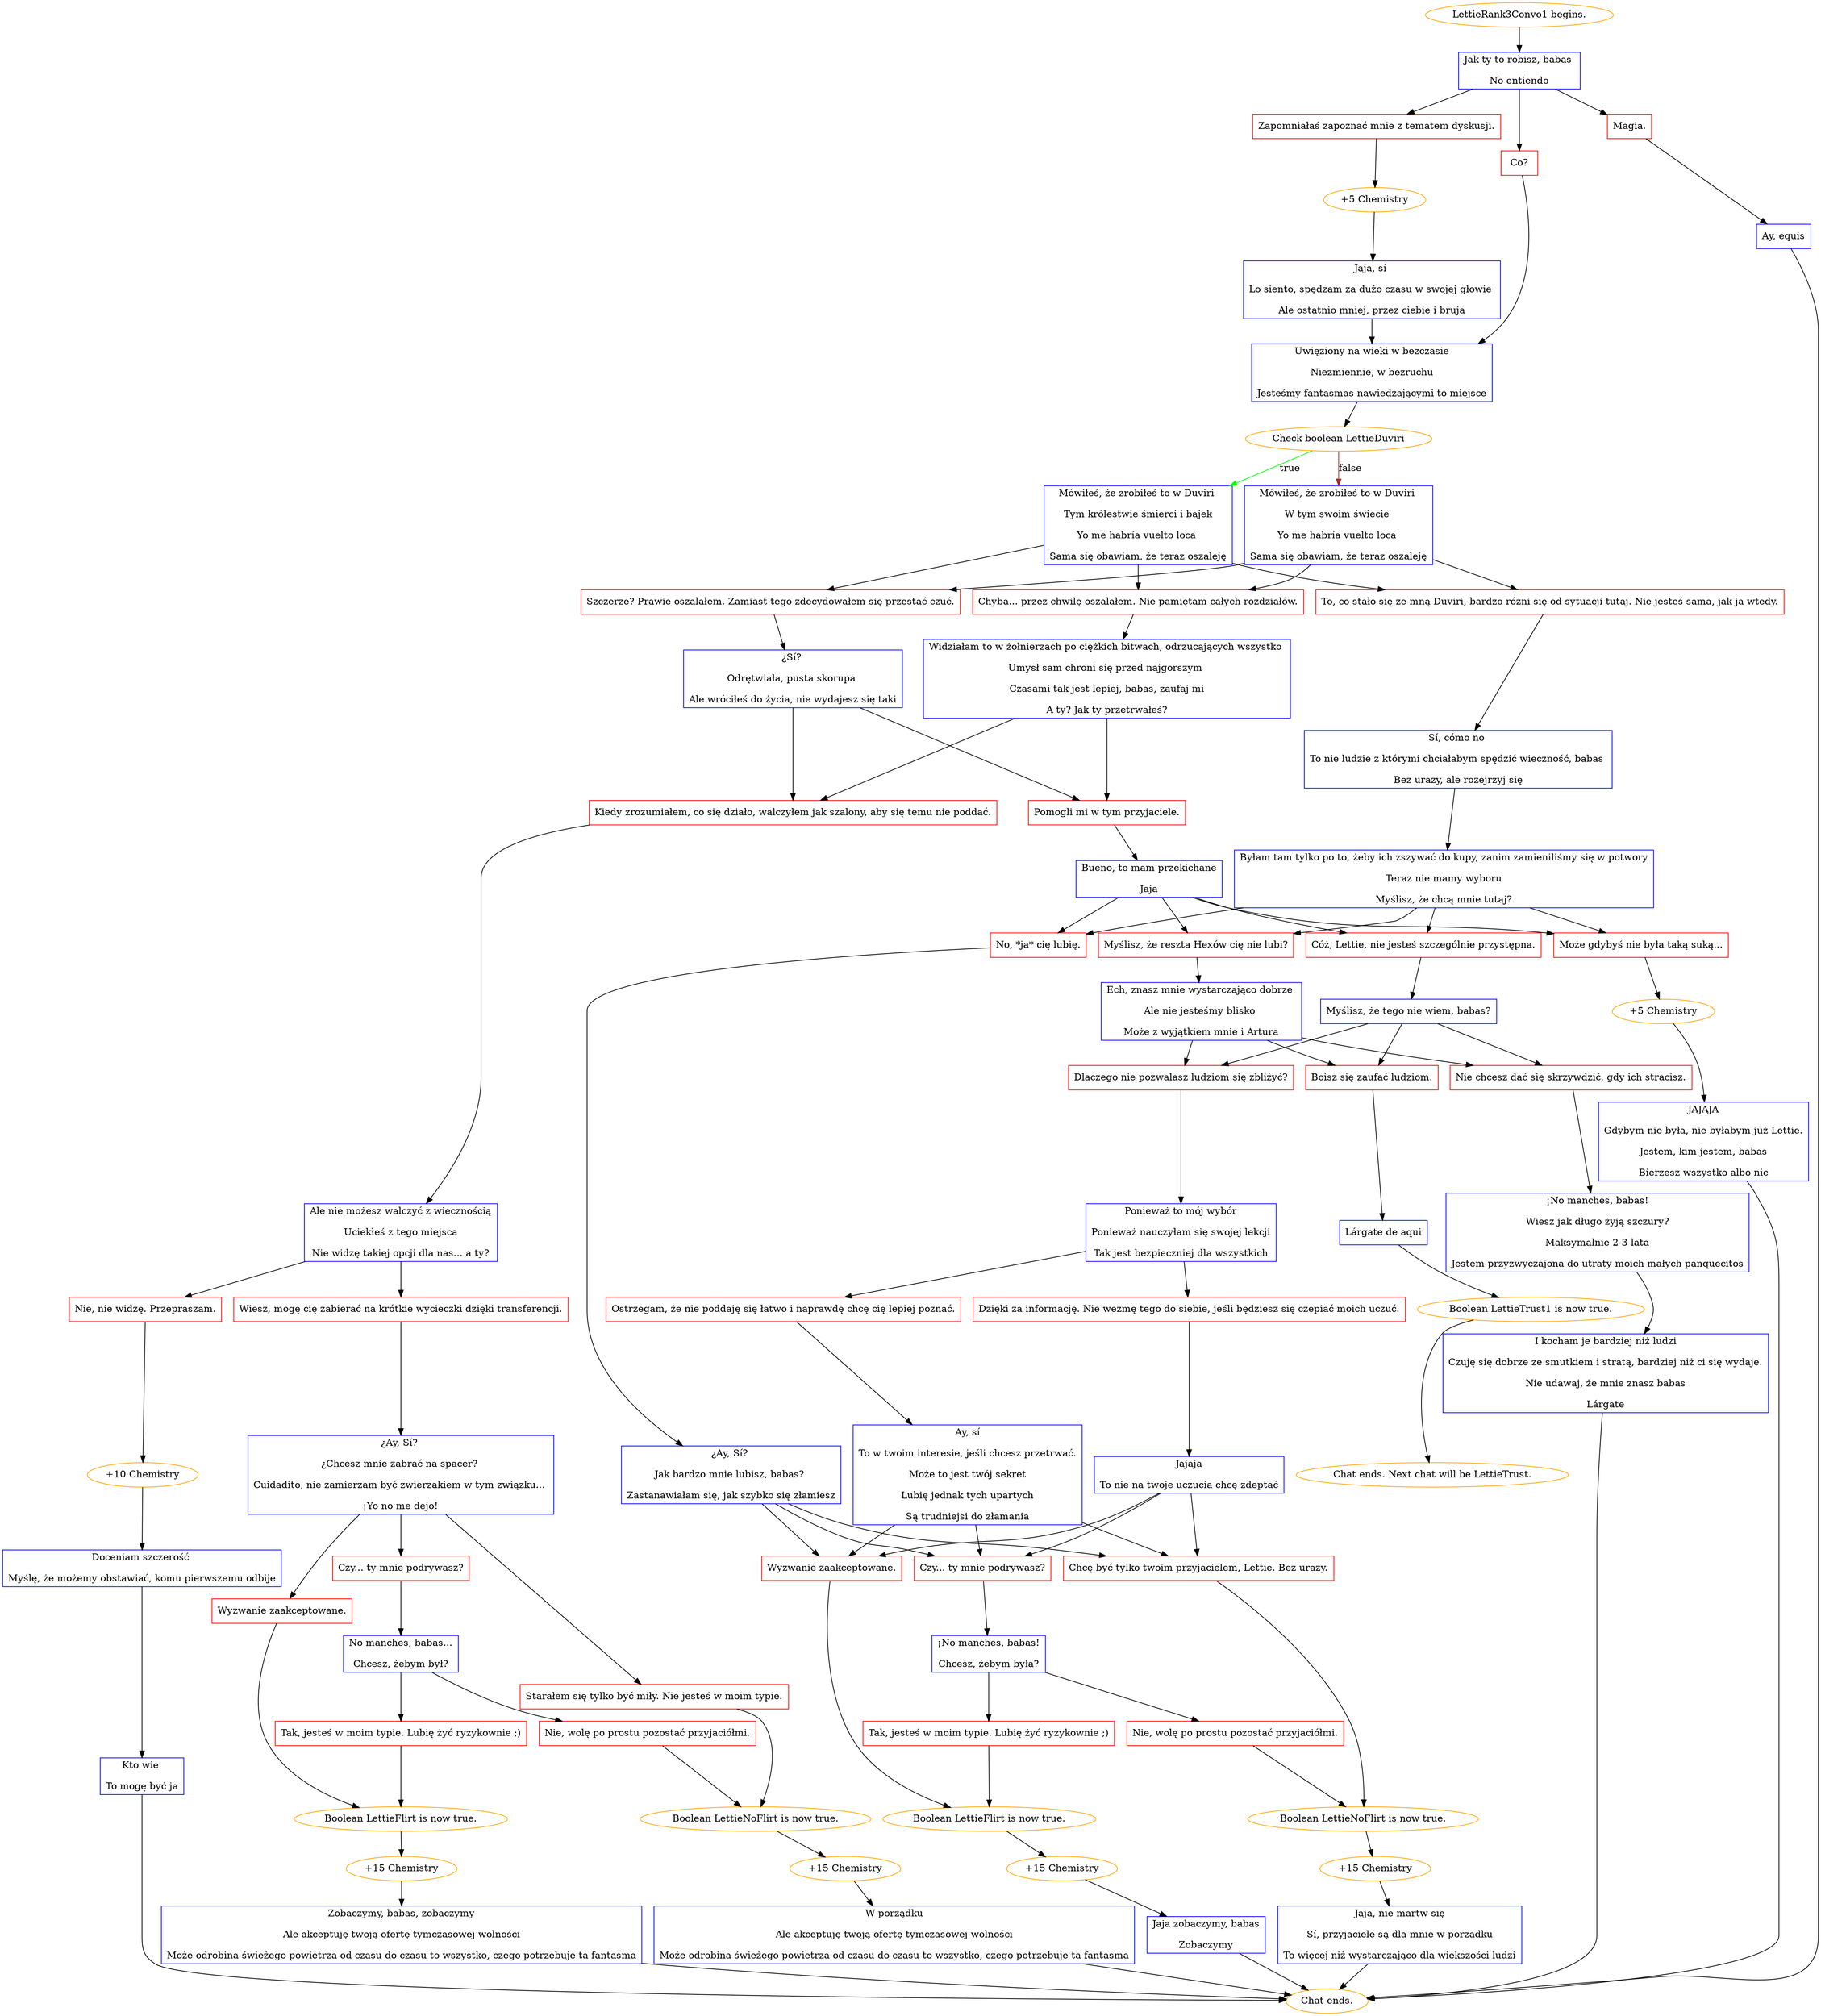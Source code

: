 digraph {
	"LettieRank3Convo1 begins." [color=orange];
		"LettieRank3Convo1 begins." -> j2096558187;
	j2096558187 [label="Jak ty to robisz, babas 
No entiendo",shape=box,color=blue];
		j2096558187 -> j2652205063;
		j2096558187 -> j3403390333;
		j2096558187 -> j905100708;
	j2652205063 [label="Zapomniałaś zapoznać mnie z tematem dyskusji.",shape=box,color=red];
		j2652205063 -> j1474920155;
	j3403390333 [label="Co?",shape=box,color=red];
		j3403390333 -> j2379548433;
	j905100708 [label="Magia.",shape=box,color=red];
		j905100708 -> j1759475013;
	j1474920155 [label="+5 Chemistry",color=orange];
		j1474920155 -> j2116654003;
	j2379548433 [label="Uwięziony na wieki w bezczasie
Niezmiennie, w bezruchu
Jesteśmy fantasmas nawiedzającymi to miejsce",shape=box,color=blue];
		j2379548433 -> j2631015866;
	j1759475013 [label="Ay, equis",shape=box,color=blue];
		j1759475013 -> "Chat ends.";
	j2116654003 [label="Jaja, sí 
Lo siento, spędzam za dużo czasu w swojej głowie 
Ale ostatnio mniej, przez ciebie i bruja",shape=box,color=blue];
		j2116654003 -> j2379548433;
	j2631015866 [label="Check boolean LettieDuviri",color=orange];
		j2631015866 -> j3101279364 [label=true,color=green];
		j2631015866 -> j1997803768 [label=false,color=brown];
	"Chat ends." [color=orange];
	j3101279364 [label="Mówiłeś, że zrobiłeś to w Duviri 
Tym królestwie śmierci i bajek
Yo me habría vuelto loca 
Sama się obawiam, że teraz oszaleję",shape=box,color=blue];
		j3101279364 -> j198734242;
		j3101279364 -> j2718886157;
		j3101279364 -> j2861971051;
	j1997803768 [label="Mówiłeś, że zrobiłeś to w Duviri 
W tym swoim świecie 
Yo me habría vuelto loca 
Sama się obawiam, że teraz oszaleję",shape=box,color=blue];
		j1997803768 -> j2861971051;
		j1997803768 -> j2718886157;
		j1997803768 -> j198734242;
	j198734242 [label="Szczerze? Prawie oszalałem. Zamiast tego zdecydowałem się przestać czuć.",shape=box,color=red];
		j198734242 -> j2315389411;
	j2718886157 [label="Chyba... przez chwilę oszalałem. Nie pamiętam całych rozdziałów.",shape=box,color=red];
		j2718886157 -> j98823844;
	j2861971051 [label="To, co stało się ze mną Duviri, bardzo różni się od sytuacji tutaj. Nie jesteś sama, jak ja wtedy.",shape=box,color=red];
		j2861971051 -> j1330257281;
	j2315389411 [label="¿Sí? 
Odrętwiała, pusta skorupa 
Ale wróciłeś do życia, nie wydajesz się taki",shape=box,color=blue];
		j2315389411 -> j2590072906;
		j2315389411 -> j991322403;
	j98823844 [label="Widziałam to w żołnierzach po ciężkich bitwach, odrzucających wszystko 
Umysł sam chroni się przed najgorszym 
Czasami tak jest lepiej, babas, zaufaj mi
A ty? Jak ty przetrwałeś?",shape=box,color=blue];
		j98823844 -> j2590072906;
		j98823844 -> j991322403;
	j1330257281 [label="Sí, cómo no 
To nie ludzie z którymi chciałabym spędzić wieczność, babas 
Bez urazy, ale rozejrzyj się",shape=box,color=blue];
		j1330257281 -> j603505052;
	j2590072906 [label="Kiedy zrozumiałem, co się działo, walczyłem jak szalony, aby się temu nie poddać.",shape=box,color=red];
		j2590072906 -> j2183218602;
	j991322403 [label="Pomogli mi w tym przyjaciele.",shape=box,color=red];
		j991322403 -> j3916845209;
	j603505052 [label="Byłam tam tylko po to, żeby ich zszywać do kupy, zanim zamieniliśmy się w potwory
Teraz nie mamy wyboru
Myślisz, że chcą mnie tutaj?",shape=box,color=blue];
		j603505052 -> j2290193504;
		j603505052 -> j1915696616;
		j603505052 -> j3022420367;
		j603505052 -> j3807342487;
	j2183218602 [label="Ale nie możesz walczyć z wiecznością
Uciekłeś z tego miejsca
Nie widzę takiej opcji dla nas... a ty?",shape=box,color=blue];
		j2183218602 -> j4042707182;
		j2183218602 -> j3716046852;
	j3916845209 [label="Bueno, to mam przekichane
Jaja",shape=box,color=blue];
		j3916845209 -> j2290193504;
		j3916845209 -> j1915696616;
		j3916845209 -> j3022420367;
		j3916845209 -> j3807342487;
	j2290193504 [label="No, *ja* cię lubię.",shape=box,color=red];
		j2290193504 -> j3182177805;
	j1915696616 [label="Myślisz, że reszta Hexów cię nie lubi?",shape=box,color=red];
		j1915696616 -> j1908566590;
	j3022420367 [label="Cóż, Lettie, nie jesteś szczególnie przystępna.",shape=box,color=red];
		j3022420367 -> j1253128432;
	j3807342487 [label="Może gdybyś nie była taką suką...",shape=box,color=red];
		j3807342487 -> j1130454718;
	j4042707182 [label="Nie, nie widzę. Przepraszam.",shape=box,color=red];
		j4042707182 -> j1351267172;
	j3716046852 [label="Wiesz, mogę cię zabierać na krótkie wycieczki dzięki transferencji.",shape=box,color=red];
		j3716046852 -> j3324095203;
	j3182177805 [label="¿Ay, Sí? 
Jak bardzo mnie lubisz, babas? 
Zastanawiałam się, jak szybko się złamiesz",shape=box,color=blue];
		j3182177805 -> j223721764;
		j3182177805 -> j2987843311;
		j3182177805 -> j734077004;
	j1908566590 [label="Ech, znasz mnie wystarczająco dobrze 
Ale nie jesteśmy blisko 
Może z wyjątkiem mnie i Artura",shape=box,color=blue];
		j1908566590 -> j2281030829;
		j1908566590 -> j2937426309;
		j1908566590 -> j680973683;
	j1253128432 [label="Myślisz, że tego nie wiem, babas?",shape=box,color=blue];
		j1253128432 -> j2281030829;
		j1253128432 -> j2937426309;
		j1253128432 -> j680973683;
	j1130454718 [label="+5 Chemistry",color=orange];
		j1130454718 -> j3461445898;
	j1351267172 [label="+10 Chemistry",color=orange];
		j1351267172 -> j2102630359;
	j3324095203 [label="¿Ay, Sí? 
¿Chcesz mnie zabrać na spacer? 
Cuidadito, nie zamierzam być zwierzakiem w tym związku... 
¡Yo no me dejo!",shape=box,color=blue];
		j3324095203 -> j2937917891;
		j3324095203 -> j659487966;
		j3324095203 -> j2146540799;
	j223721764 [label="Wyzwanie zaakceptowane.",shape=box,color=red];
		j223721764 -> j187724956;
	j2987843311 [label="Czy... ty mnie podrywasz?",shape=box,color=red];
		j2987843311 -> j2611200977;
	j734077004 [label="Chcę być tylko twoim przyjacielem, Lettie. Bez urazy.",shape=box,color=red];
		j734077004 -> j2674085869;
	j2281030829 [label="Dlaczego nie pozwalasz ludziom się zbliżyć?",shape=box,color=red];
		j2281030829 -> j2964811033;
	j2937426309 [label="Boisz się zaufać ludziom.",shape=box,color=red];
		j2937426309 -> j2579135998;
	j680973683 [label="Nie chcesz dać się skrzywdzić, gdy ich stracisz.",shape=box,color=red];
		j680973683 -> j1478871913;
	j3461445898 [label="JAJAJA
Gdybym nie była, nie byłabym już Lettie.
Jestem, kim jestem, babas
Bierzesz wszystko albo nic",shape=box,color=blue];
		j3461445898 -> "Chat ends.";
	j2102630359 [label="Doceniam szczerość 
Myślę, że możemy obstawiać, komu pierwszemu odbije",shape=box,color=blue];
		j2102630359 -> j759565371;
	j2937917891 [label="Wyzwanie zaakceptowane.",shape=box,color=red];
		j2937917891 -> j1161554005;
	j659487966 [label="Czy... ty mnie podrywasz?",shape=box,color=red];
		j659487966 -> j1420518235;
	j2146540799 [label="Starałem się tylko być miły. Nie jesteś w moim typie.",shape=box,color=red];
		j2146540799 -> j1785277108;
	j187724956 [label="Boolean LettieFlirt is now true.",color=orange];
		j187724956 -> j1913544382;
	j2611200977 [label="¡No manches, babas!
Chcesz, żebym była?",shape=box,color=blue];
		j2611200977 -> j3600680388;
		j2611200977 -> j4280522320;
	j2674085869 [label="Boolean LettieNoFlirt is now true.",color=orange];
		j2674085869 -> j1859872282;
	j2964811033 [label="Ponieważ to mój wybór
Ponieważ nauczyłam się swojej lekcji
Tak jest bezpieczniej dla wszystkich",shape=box,color=blue];
		j2964811033 -> j335360561;
		j2964811033 -> j4079650857;
	j2579135998 [label="Lárgate de aqui",shape=box,color=blue];
		j2579135998 -> j971190109;
	j1478871913 [label="¡No manches, babas!
Wiesz jak długo żyją szczury?
Maksymalnie 2-3 lata
Jestem przyzwyczajona do utraty moich małych panquecitos",shape=box,color=blue];
		j1478871913 -> j203949188;
	j759565371 [label="Kto wie 
To mogę być ja",shape=box,color=blue];
		j759565371 -> "Chat ends.";
	j1161554005 [label="Boolean LettieFlirt is now true.",color=orange];
		j1161554005 -> j2897988926;
	j1420518235 [label="No manches, babas...
Chcesz, żebym był?",shape=box,color=blue];
		j1420518235 -> j2487628836;
		j1420518235 -> j3949616381;
	j1785277108 [label="Boolean LettieNoFlirt is now true.",color=orange];
		j1785277108 -> j1634526272;
	j1913544382 [label="+15 Chemistry",color=orange];
		j1913544382 -> j64661497;
	j3600680388 [label="Tak, jesteś w moim typie. Lubię żyć ryzykownie ;)",shape=box,color=red];
		j3600680388 -> j187724956;
	j4280522320 [label="Nie, wolę po prostu pozostać przyjaciółmi.",shape=box,color=red];
		j4280522320 -> j2674085869;
	j1859872282 [label="+15 Chemistry",color=orange];
		j1859872282 -> j1380658237;
	j335360561 [label="Ostrzegam, że nie poddaję się łatwo i naprawdę chcę cię lepiej poznać.",shape=box,color=red];
		j335360561 -> j1261482577;
	j4079650857 [label="Dzięki za informację. Nie wezmę tego do siebie, jeśli będziesz się czepiać moich uczuć.",shape=box,color=red];
		j4079650857 -> j3871123246;
	j971190109 [label="Boolean LettieTrust1 is now true.",color=orange];
		j971190109 -> "Chat ends. Next chat will be LettieTrust.";
	j203949188 [label="I kocham je bardziej niż ludzi
Czuję się dobrze ze smutkiem i stratą, bardziej niż ci się wydaje.
Nie udawaj, że mnie znasz babas
Lárgate",shape=box,color=blue];
		j203949188 -> "Chat ends.";
	j2897988926 [label="+15 Chemistry",color=orange];
		j2897988926 -> j244646956;
	j2487628836 [label="Tak, jesteś w moim typie. Lubię żyć ryzykownie ;)",shape=box,color=red];
		j2487628836 -> j1161554005;
	j3949616381 [label="Nie, wolę po prostu pozostać przyjaciółmi.",shape=box,color=red];
		j3949616381 -> j1785277108;
	j1634526272 [label="+15 Chemistry",color=orange];
		j1634526272 -> j2282610253;
	j64661497 [label="Jaja zobaczymy, babas
Zobaczymy",shape=box,color=blue];
		j64661497 -> "Chat ends.";
	j1380658237 [label="Jaja, nie martw się
Sí, przyjaciele są dla mnie w porządku
To więcej niż wystarczająco dla większości ludzi",shape=box,color=blue];
		j1380658237 -> "Chat ends.";
	j1261482577 [label="Ay, sí
To w twoim interesie, jeśli chcesz przetrwać.
Może to jest twój sekret
Lubię jednak tych upartych
Są trudniejsi do złamania",shape=box,color=blue];
		j1261482577 -> j223721764;
		j1261482577 -> j2987843311;
		j1261482577 -> j734077004;
	j3871123246 [label="Jajaja
To nie na twoje uczucia chcę zdeptać",shape=box,color=blue];
		j3871123246 -> j223721764;
		j3871123246 -> j2987843311;
		j3871123246 -> j734077004;
	"Chat ends. Next chat will be LettieTrust." [color=orange];
	j244646956 [label="Zobaczymy, babas, zobaczymy
Ale akceptuję twoją ofertę tymczasowej wolności
Może odrobina świeżego powietrza od czasu do czasu to wszystko, czego potrzebuje ta fantasma",shape=box,color=blue];
		j244646956 -> "Chat ends.";
	j2282610253 [label="W porządku
Ale akceptuję twoją ofertę tymczasowej wolności
Może odrobina świeżego powietrza od czasu do czasu to wszystko, czego potrzebuje ta fantasma",shape=box,color=blue];
		j2282610253 -> "Chat ends.";
}